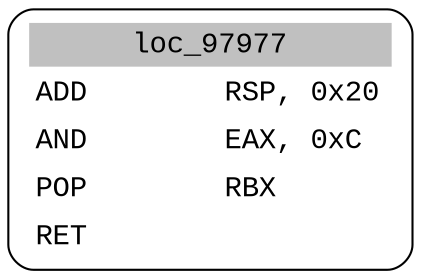 digraph asm_graph {
1941 [
shape="Mrecord" fontname="Courier New"label =<<table border="0" cellborder="0" cellpadding="3"><tr><td align="center" colspan="2" bgcolor="grey">loc_97977</td></tr><tr><td align="left">ADD        RSP, 0x20</td></tr><tr><td align="left">AND        EAX, 0xC</td></tr><tr><td align="left">POP        RBX</td></tr><tr><td align="left">RET        </td></tr></table>> ];
}